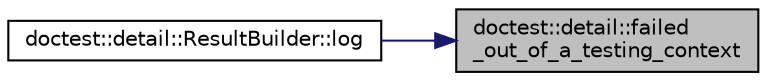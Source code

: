 digraph "doctest::detail::failed_out_of_a_testing_context"
{
 // LATEX_PDF_SIZE
  edge [fontname="Helvetica",fontsize="10",labelfontname="Helvetica",labelfontsize="10"];
  node [fontname="Helvetica",fontsize="10",shape=record];
  rankdir="RL";
  Node1 [label="doctest::detail::failed\l_out_of_a_testing_context",height=0.2,width=0.4,color="black", fillcolor="grey75", style="filled", fontcolor="black",tooltip=" "];
  Node1 -> Node2 [dir="back",color="midnightblue",fontsize="10",style="solid",fontname="Helvetica"];
  Node2 [label="doctest::detail::ResultBuilder::log",height=0.2,width=0.4,color="black", fillcolor="white", style="filled",URL="$structdoctest_1_1detail_1_1_result_builder.html#a2af75dd1d8db8d3aa949d78025854085",tooltip=" "];
}
